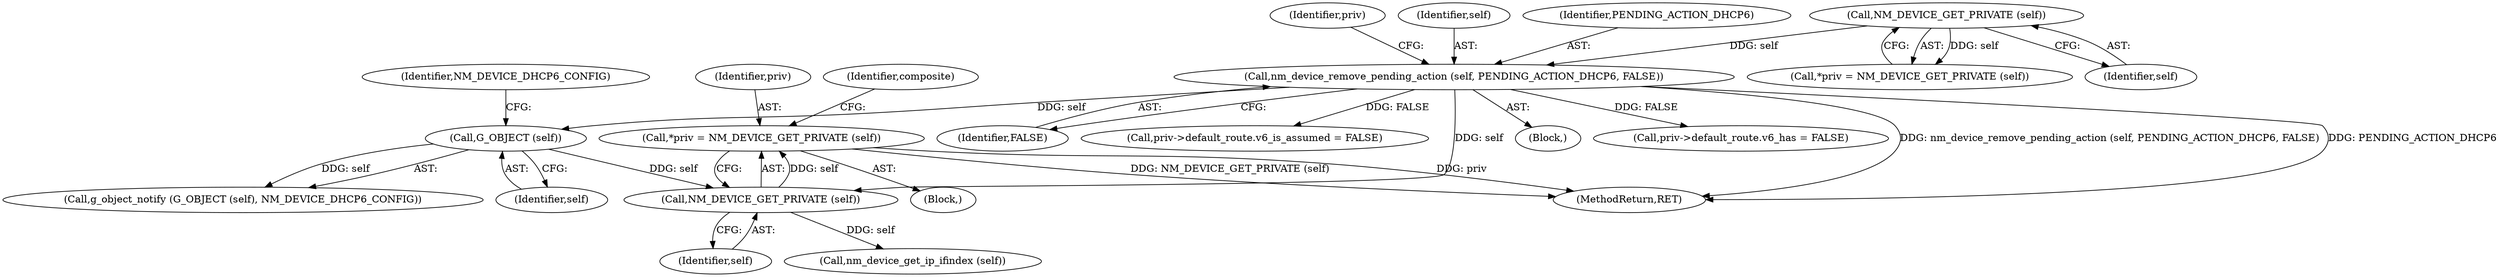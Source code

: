 digraph "0_NetworkManager_d5fc88e573fa58b93034b04d35a2454f5d28cad9@pointer" {
"1005949" [label="(Call,*priv = NM_DEVICE_GET_PRIVATE (self))"];
"1005951" [label="(Call,NM_DEVICE_GET_PRIVATE (self))"];
"1005944" [label="(Call,G_OBJECT (self))"];
"1005929" [label="(Call,nm_device_remove_pending_action (self, PENDING_ACTION_DHCP6, FALSE))"];
"1005883" [label="(Call,NM_DEVICE_GET_PRIVATE (self))"];
"1005932" [label="(Identifier,FALSE)"];
"1005951" [label="(Call,NM_DEVICE_GET_PRIVATE (self))"];
"1005943" [label="(Call,g_object_notify (G_OBJECT (self), NM_DEVICE_DHCP6_CONFIG))"];
"1005945" [label="(Identifier,self)"];
"1005946" [label="(Identifier,NM_DEVICE_DHCP6_CONFIG)"];
"1005944" [label="(Call,G_OBJECT (self))"];
"1005929" [label="(Call,nm_device_remove_pending_action (self, PENDING_ACTION_DHCP6, FALSE))"];
"1005950" [label="(Identifier,priv)"];
"1005930" [label="(Identifier,self)"];
"1005931" [label="(Identifier,PENDING_ACTION_DHCP6)"];
"1005947" [label="(Block,)"];
"1005949" [label="(Call,*priv = NM_DEVICE_GET_PRIVATE (self))"];
"1005952" [label="(Identifier,self)"];
"1005879" [label="(Block,)"];
"1005961" [label="(Call,nm_device_get_ip_ifindex (self))"];
"1005883" [label="(Call,NM_DEVICE_GET_PRIVATE (self))"];
"1005881" [label="(Call,*priv = NM_DEVICE_GET_PRIVATE (self))"];
"1005935" [label="(Identifier,priv)"];
"1006025" [label="(Call,priv->default_route.v6_has = FALSE)"];
"1007368" [label="(MethodReturn,RET)"];
"1005884" [label="(Identifier,self)"];
"1006048" [label="(Call,priv->default_route.v6_is_assumed = FALSE)"];
"1005959" [label="(Identifier,composite)"];
"1005949" -> "1005947"  [label="AST: "];
"1005949" -> "1005951"  [label="CFG: "];
"1005950" -> "1005949"  [label="AST: "];
"1005951" -> "1005949"  [label="AST: "];
"1005959" -> "1005949"  [label="CFG: "];
"1005949" -> "1007368"  [label="DDG: NM_DEVICE_GET_PRIVATE (self)"];
"1005949" -> "1007368"  [label="DDG: priv"];
"1005951" -> "1005949"  [label="DDG: self"];
"1005951" -> "1005952"  [label="CFG: "];
"1005952" -> "1005951"  [label="AST: "];
"1005944" -> "1005951"  [label="DDG: self"];
"1005929" -> "1005951"  [label="DDG: self"];
"1005951" -> "1005961"  [label="DDG: self"];
"1005944" -> "1005943"  [label="AST: "];
"1005944" -> "1005945"  [label="CFG: "];
"1005945" -> "1005944"  [label="AST: "];
"1005946" -> "1005944"  [label="CFG: "];
"1005944" -> "1005943"  [label="DDG: self"];
"1005929" -> "1005944"  [label="DDG: self"];
"1005929" -> "1005879"  [label="AST: "];
"1005929" -> "1005932"  [label="CFG: "];
"1005930" -> "1005929"  [label="AST: "];
"1005931" -> "1005929"  [label="AST: "];
"1005932" -> "1005929"  [label="AST: "];
"1005935" -> "1005929"  [label="CFG: "];
"1005929" -> "1007368"  [label="DDG: nm_device_remove_pending_action (self, PENDING_ACTION_DHCP6, FALSE)"];
"1005929" -> "1007368"  [label="DDG: PENDING_ACTION_DHCP6"];
"1005883" -> "1005929"  [label="DDG: self"];
"1005929" -> "1006025"  [label="DDG: FALSE"];
"1005929" -> "1006048"  [label="DDG: FALSE"];
"1005883" -> "1005881"  [label="AST: "];
"1005883" -> "1005884"  [label="CFG: "];
"1005884" -> "1005883"  [label="AST: "];
"1005881" -> "1005883"  [label="CFG: "];
"1005883" -> "1005881"  [label="DDG: self"];
}
